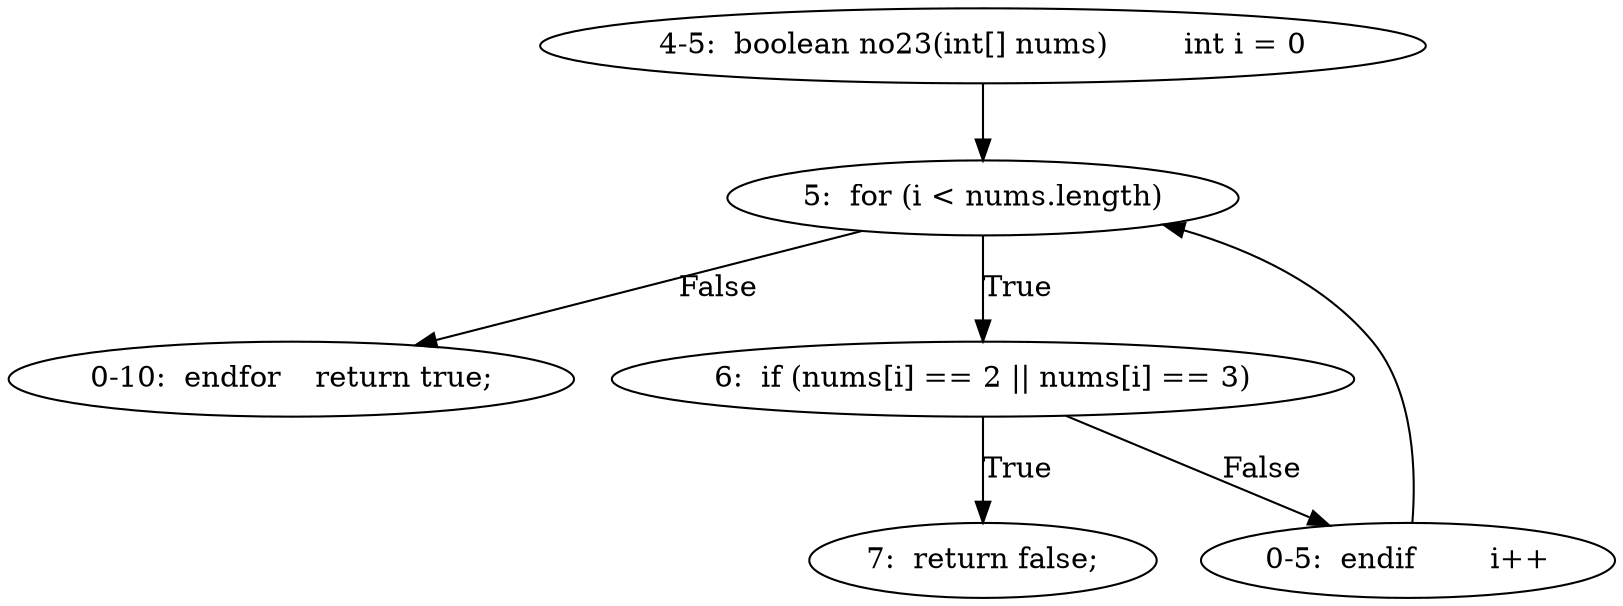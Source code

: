 digraph result_test { 
// graph-vertices
  a1  [label="4-5:  boolean no23(int[] nums)	int i = 0"]; 
  2  [label="5:  for (i < nums.length)"]; 
  a2  [label="0-10:  endfor	return true;"]; 
  5  [label="6:  if (nums[i] == 2 || nums[i] == 3)"]; 
  6  [label="7:  return false;"]; 
  a3  [label="0-5:  endif	i++"]; 
// graph-edges
  a1 -> 2;
  2 -> a2  [label="False"]; 
  2 -> 5  [label="True"]; 
  5 -> 6  [label="True"]; 
  5 -> a3  [label="False"]; 
  a3 -> 2;
}